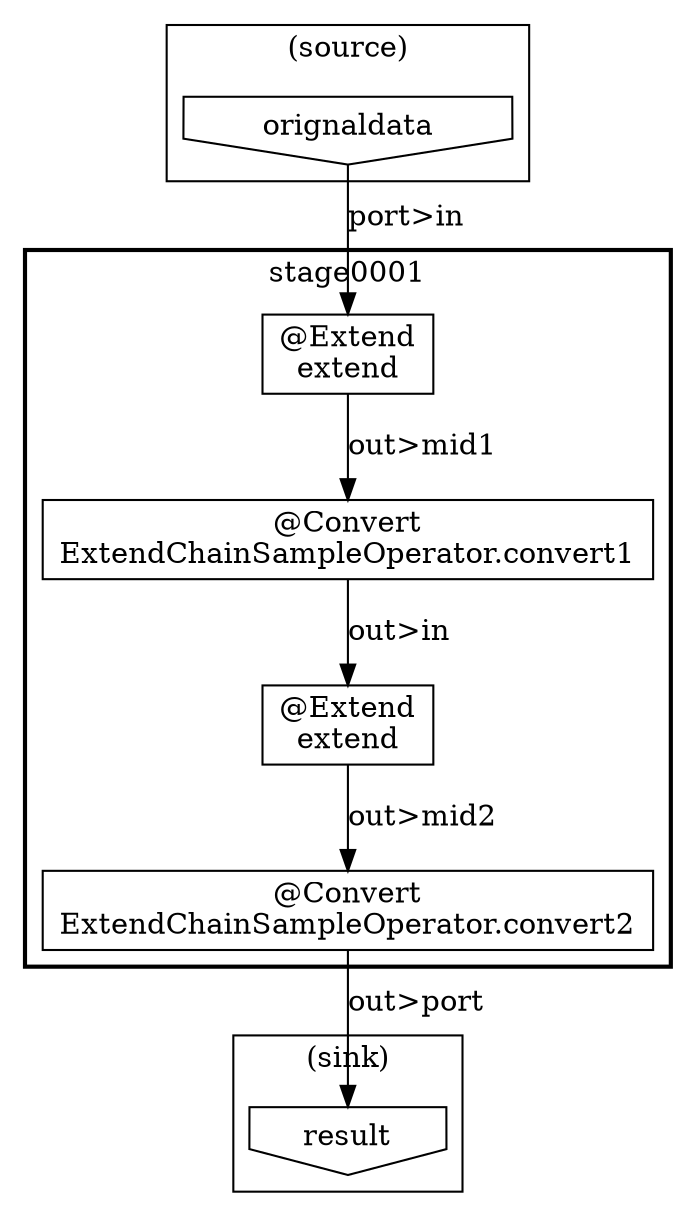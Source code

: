 digraph {
    subgraph "cluster_898fef8e-fc9d-4dfe-85c0-88695604fbd1" {
        label = "(source)";
        "70505a24-a6a5-4b12-83bd-bb7c0b59641a" [shape=invhouse, label="orignaldata"];
    }
    subgraph "cluster_529328c0-263a-4464-bda7-62ed6564af1f" {
        label = "(sink)";
        "e7554d7f-088b-49b3-b12c-d1e7e265e37d" [shape=invhouse, label="result"];
    }
    subgraph "cluster_ec15f706-6db5-410b-b6ee-489107dea5f0" {
        label = "stage0001";
        style = bold;
        "8cee1f7b-f19e-48aa-a55e-c5b137ee976c" [shape=box, label="@Extend\nextend"];
        "78661641-5160-42c0-bd16-4e21a33cf659" [shape=box, label="@Convert\nExtendChainSampleOperator.convert2"];
        "78e7c4aa-a9f5-4518-9e0d-46e0b10c885a" [shape=box, label="@Extend\nextend"];
        "26965d73-4314-4436-8d06-c51efa4b68ee" [shape=box, label="@Convert\nExtendChainSampleOperator.convert1"];
    }
    "70505a24-a6a5-4b12-83bd-bb7c0b59641a" -> "78e7c4aa-a9f5-4518-9e0d-46e0b10c885a" [label="port>in"];
    "78661641-5160-42c0-bd16-4e21a33cf659" -> "e7554d7f-088b-49b3-b12c-d1e7e265e37d" [label="out>port"];
    "8cee1f7b-f19e-48aa-a55e-c5b137ee976c" -> "78661641-5160-42c0-bd16-4e21a33cf659" [label="out>mid2"];
    "78e7c4aa-a9f5-4518-9e0d-46e0b10c885a" -> "26965d73-4314-4436-8d06-c51efa4b68ee" [label="out>mid1"];
    "26965d73-4314-4436-8d06-c51efa4b68ee" -> "8cee1f7b-f19e-48aa-a55e-c5b137ee976c" [label="out>in"];
}
